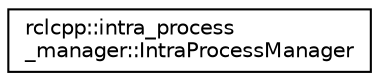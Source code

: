 digraph "Graphical Class Hierarchy"
{
  edge [fontname="Helvetica",fontsize="10",labelfontname="Helvetica",labelfontsize="10"];
  node [fontname="Helvetica",fontsize="10",shape=record];
  rankdir="LR";
  Node0 [label="rclcpp::intra_process\l_manager::IntraProcessManager",height=0.2,width=0.4,color="black", fillcolor="white", style="filled",URL="$classrclcpp_1_1intra__process__manager_1_1IntraProcessManager.html",tooltip="This class facilitates intra process communication between nodes. "];
}
